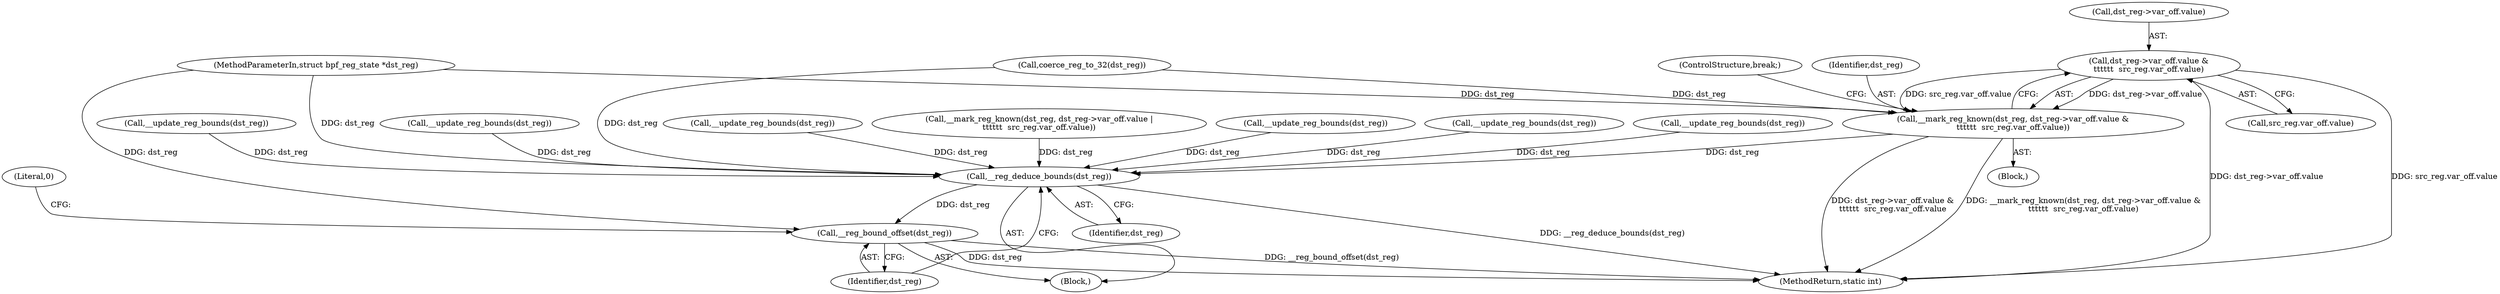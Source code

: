 digraph "0_linux_4374f256ce8182019353c0c639bb8d0695b4c941@pointer" {
"1000458" [label="(Call,dst_reg->var_off.value &\n\t\t\t\t\t\t  src_reg.var_off.value)"];
"1000456" [label="(Call,__mark_reg_known(dst_reg, dst_reg->var_off.value &\n\t\t\t\t\t\t  src_reg.var_off.value))"];
"1000795" [label="(Call,__reg_deduce_bounds(dst_reg))"];
"1000797" [label="(Call,__reg_bound_offset(dst_reg))"];
"1000469" [label="(ControlStructure,break;)"];
"1000784" [label="(Call,__update_reg_bounds(dst_reg))"];
"1000131" [label="(Block,)"];
"1000455" [label="(Block,)"];
"1000796" [label="(Identifier,dst_reg)"];
"1000457" [label="(Identifier,dst_reg)"];
"1000801" [label="(MethodReturn,static int)"];
"1000456" [label="(Call,__mark_reg_known(dst_reg, dst_reg->var_off.value &\n\t\t\t\t\t\t  src_reg.var_off.value))"];
"1000797" [label="(Call,__reg_bound_offset(dst_reg))"];
"1000536" [label="(Call,__update_reg_bounds(dst_reg))"];
"1000403" [label="(Call,__update_reg_bounds(dst_reg))"];
"1000631" [label="(Call,__update_reg_bounds(dst_reg))"];
"1000795" [label="(Call,__reg_deduce_bounds(dst_reg))"];
"1000459" [label="(Call,dst_reg->var_off.value)"];
"1000387" [label="(Call,__update_reg_bounds(dst_reg))"];
"1000158" [label="(Call,coerce_reg_to_32(dst_reg))"];
"1000798" [label="(Identifier,dst_reg)"];
"1000458" [label="(Call,dst_reg->var_off.value &\n\t\t\t\t\t\t  src_reg.var_off.value)"];
"1000464" [label="(Call,src_reg.var_off.value)"];
"1000800" [label="(Literal,0)"];
"1000545" [label="(Call,__mark_reg_known(dst_reg, dst_reg->var_off.value |\n\t\t\t\t\t\t  src_reg.var_off.value))"];
"1000129" [label="(MethodParameterIn,struct bpf_reg_state *dst_reg)"];
"1000699" [label="(Call,__update_reg_bounds(dst_reg))"];
"1000458" -> "1000456"  [label="AST: "];
"1000458" -> "1000464"  [label="CFG: "];
"1000459" -> "1000458"  [label="AST: "];
"1000464" -> "1000458"  [label="AST: "];
"1000456" -> "1000458"  [label="CFG: "];
"1000458" -> "1000801"  [label="DDG: dst_reg->var_off.value"];
"1000458" -> "1000801"  [label="DDG: src_reg.var_off.value"];
"1000458" -> "1000456"  [label="DDG: dst_reg->var_off.value"];
"1000458" -> "1000456"  [label="DDG: src_reg.var_off.value"];
"1000456" -> "1000455"  [label="AST: "];
"1000457" -> "1000456"  [label="AST: "];
"1000469" -> "1000456"  [label="CFG: "];
"1000456" -> "1000801"  [label="DDG: dst_reg->var_off.value &\n\t\t\t\t\t\t  src_reg.var_off.value"];
"1000456" -> "1000801"  [label="DDG: __mark_reg_known(dst_reg, dst_reg->var_off.value &\n\t\t\t\t\t\t  src_reg.var_off.value)"];
"1000158" -> "1000456"  [label="DDG: dst_reg"];
"1000129" -> "1000456"  [label="DDG: dst_reg"];
"1000456" -> "1000795"  [label="DDG: dst_reg"];
"1000795" -> "1000131"  [label="AST: "];
"1000795" -> "1000796"  [label="CFG: "];
"1000796" -> "1000795"  [label="AST: "];
"1000798" -> "1000795"  [label="CFG: "];
"1000795" -> "1000801"  [label="DDG: __reg_deduce_bounds(dst_reg)"];
"1000699" -> "1000795"  [label="DDG: dst_reg"];
"1000403" -> "1000795"  [label="DDG: dst_reg"];
"1000545" -> "1000795"  [label="DDG: dst_reg"];
"1000387" -> "1000795"  [label="DDG: dst_reg"];
"1000536" -> "1000795"  [label="DDG: dst_reg"];
"1000158" -> "1000795"  [label="DDG: dst_reg"];
"1000784" -> "1000795"  [label="DDG: dst_reg"];
"1000631" -> "1000795"  [label="DDG: dst_reg"];
"1000129" -> "1000795"  [label="DDG: dst_reg"];
"1000795" -> "1000797"  [label="DDG: dst_reg"];
"1000797" -> "1000131"  [label="AST: "];
"1000797" -> "1000798"  [label="CFG: "];
"1000798" -> "1000797"  [label="AST: "];
"1000800" -> "1000797"  [label="CFG: "];
"1000797" -> "1000801"  [label="DDG: dst_reg"];
"1000797" -> "1000801"  [label="DDG: __reg_bound_offset(dst_reg)"];
"1000129" -> "1000797"  [label="DDG: dst_reg"];
}

